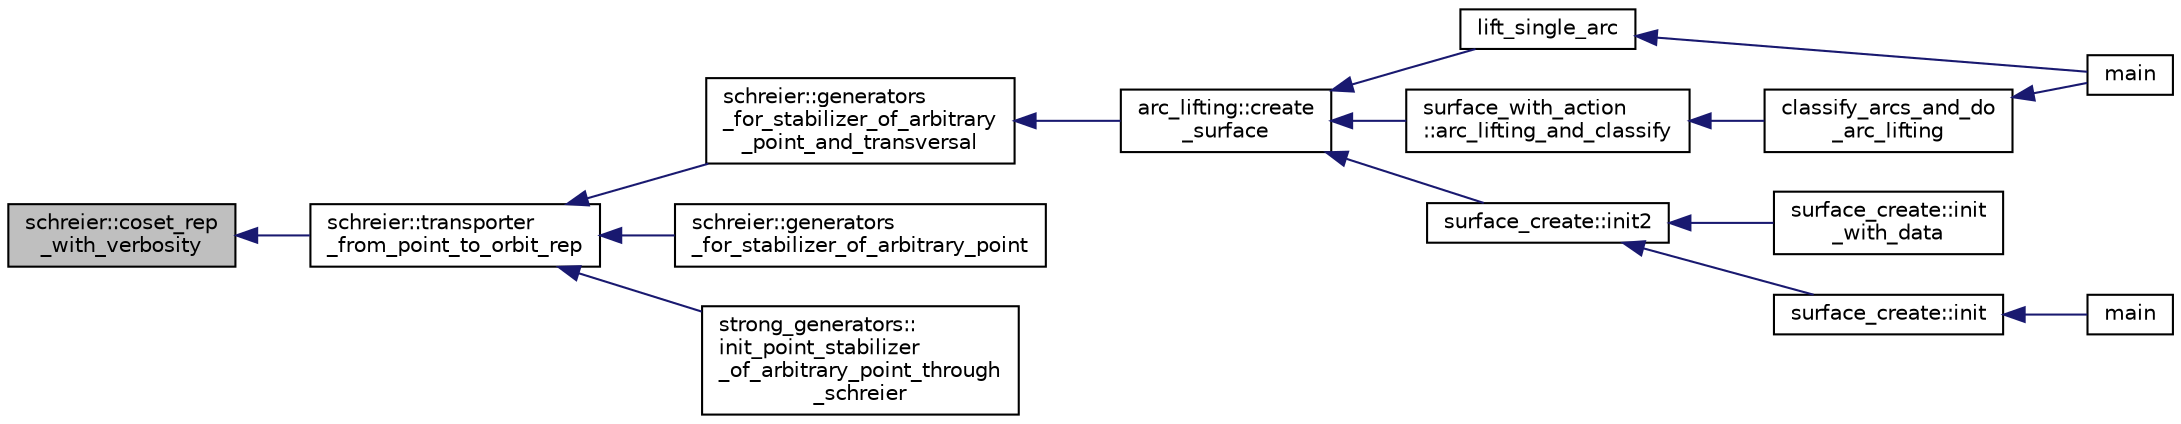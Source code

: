digraph "schreier::coset_rep_with_verbosity"
{
  edge [fontname="Helvetica",fontsize="10",labelfontname="Helvetica",labelfontsize="10"];
  node [fontname="Helvetica",fontsize="10",shape=record];
  rankdir="LR";
  Node842 [label="schreier::coset_rep\l_with_verbosity",height=0.2,width=0.4,color="black", fillcolor="grey75", style="filled", fontcolor="black"];
  Node842 -> Node843 [dir="back",color="midnightblue",fontsize="10",style="solid",fontname="Helvetica"];
  Node843 [label="schreier::transporter\l_from_point_to_orbit_rep",height=0.2,width=0.4,color="black", fillcolor="white", style="filled",URL="$d3/dd6/classschreier.html#a744c4deba9028908bc955ddfbfd6f424"];
  Node843 -> Node844 [dir="back",color="midnightblue",fontsize="10",style="solid",fontname="Helvetica"];
  Node844 [label="schreier::generators\l_for_stabilizer_of_arbitrary\l_point_and_transversal",height=0.2,width=0.4,color="black", fillcolor="white", style="filled",URL="$d3/dd6/classschreier.html#a63e4acebeefabb5a5dd6f4c2a60398f5"];
  Node844 -> Node845 [dir="back",color="midnightblue",fontsize="10",style="solid",fontname="Helvetica"];
  Node845 [label="arc_lifting::create\l_surface",height=0.2,width=0.4,color="black", fillcolor="white", style="filled",URL="$dc/db7/classarc__lifting.html#a2b1fd46281de9ff3fef00fc122d39b2b"];
  Node845 -> Node846 [dir="back",color="midnightblue",fontsize="10",style="solid",fontname="Helvetica"];
  Node846 [label="lift_single_arc",height=0.2,width=0.4,color="black", fillcolor="white", style="filled",URL="$d6/dc3/arc__lifting__main_8_c.html#a0bdc148f70112959722a40cf9758d54b"];
  Node846 -> Node847 [dir="back",color="midnightblue",fontsize="10",style="solid",fontname="Helvetica"];
  Node847 [label="main",height=0.2,width=0.4,color="black", fillcolor="white", style="filled",URL="$d6/dc3/arc__lifting__main_8_c.html#a217dbf8b442f20279ea00b898af96f52"];
  Node845 -> Node848 [dir="back",color="midnightblue",fontsize="10",style="solid",fontname="Helvetica"];
  Node848 [label="surface_create::init2",height=0.2,width=0.4,color="black", fillcolor="white", style="filled",URL="$de/da4/classsurface__create.html#a0d600640f7dd62d5a6c36443effdab59"];
  Node848 -> Node849 [dir="back",color="midnightblue",fontsize="10",style="solid",fontname="Helvetica"];
  Node849 [label="surface_create::init\l_with_data",height=0.2,width=0.4,color="black", fillcolor="white", style="filled",URL="$de/da4/classsurface__create.html#a9226f687139676532adb1aa971fbade2"];
  Node848 -> Node850 [dir="back",color="midnightblue",fontsize="10",style="solid",fontname="Helvetica"];
  Node850 [label="surface_create::init",height=0.2,width=0.4,color="black", fillcolor="white", style="filled",URL="$de/da4/classsurface__create.html#ab0db5c12825f778e3caf8aa4da02eb06"];
  Node850 -> Node851 [dir="back",color="midnightblue",fontsize="10",style="solid",fontname="Helvetica"];
  Node851 [label="main",height=0.2,width=0.4,color="black", fillcolor="white", style="filled",URL="$d2/dfa/create__surface__main_8_c.html#a217dbf8b442f20279ea00b898af96f52"];
  Node845 -> Node852 [dir="back",color="midnightblue",fontsize="10",style="solid",fontname="Helvetica"];
  Node852 [label="surface_with_action\l::arc_lifting_and_classify",height=0.2,width=0.4,color="black", fillcolor="white", style="filled",URL="$d8/df9/classsurface__with__action.html#a62a3948f830c59e09ef94937650a07a4"];
  Node852 -> Node853 [dir="back",color="midnightblue",fontsize="10",style="solid",fontname="Helvetica"];
  Node853 [label="classify_arcs_and_do\l_arc_lifting",height=0.2,width=0.4,color="black", fillcolor="white", style="filled",URL="$d6/dc3/arc__lifting__main_8_c.html#afdd7be16f16b8c71e9a72fe5f6a0b59c"];
  Node853 -> Node847 [dir="back",color="midnightblue",fontsize="10",style="solid",fontname="Helvetica"];
  Node843 -> Node854 [dir="back",color="midnightblue",fontsize="10",style="solid",fontname="Helvetica"];
  Node854 [label="schreier::generators\l_for_stabilizer_of_arbitrary_point",height=0.2,width=0.4,color="black", fillcolor="white", style="filled",URL="$d3/dd6/classschreier.html#aa6cc932d095c7acfbc2f764828fde3f8"];
  Node843 -> Node855 [dir="back",color="midnightblue",fontsize="10",style="solid",fontname="Helvetica"];
  Node855 [label="strong_generators::\linit_point_stabilizer\l_of_arbitrary_point_through\l_schreier",height=0.2,width=0.4,color="black", fillcolor="white", style="filled",URL="$dc/d09/classstrong__generators.html#a51fbf5e2eeb7ad0c700315ccb4001781"];
}
